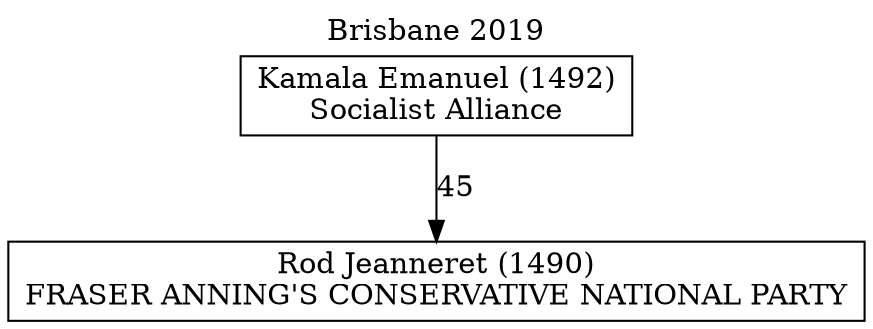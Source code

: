 // House preference flow
digraph "Rod Jeanneret (1490)_Brisbane_2019" {
	graph [label="Brisbane 2019" labelloc=t mclimit=10]
	node [shape=box]
	"Rod Jeanneret (1490)" [label="Rod Jeanneret (1490)
FRASER ANNING'S CONSERVATIVE NATIONAL PARTY"]
	"Kamala Emanuel (1492)" [label="Kamala Emanuel (1492)
Socialist Alliance"]
	"Kamala Emanuel (1492)" -> "Rod Jeanneret (1490)" [label=45]
}
